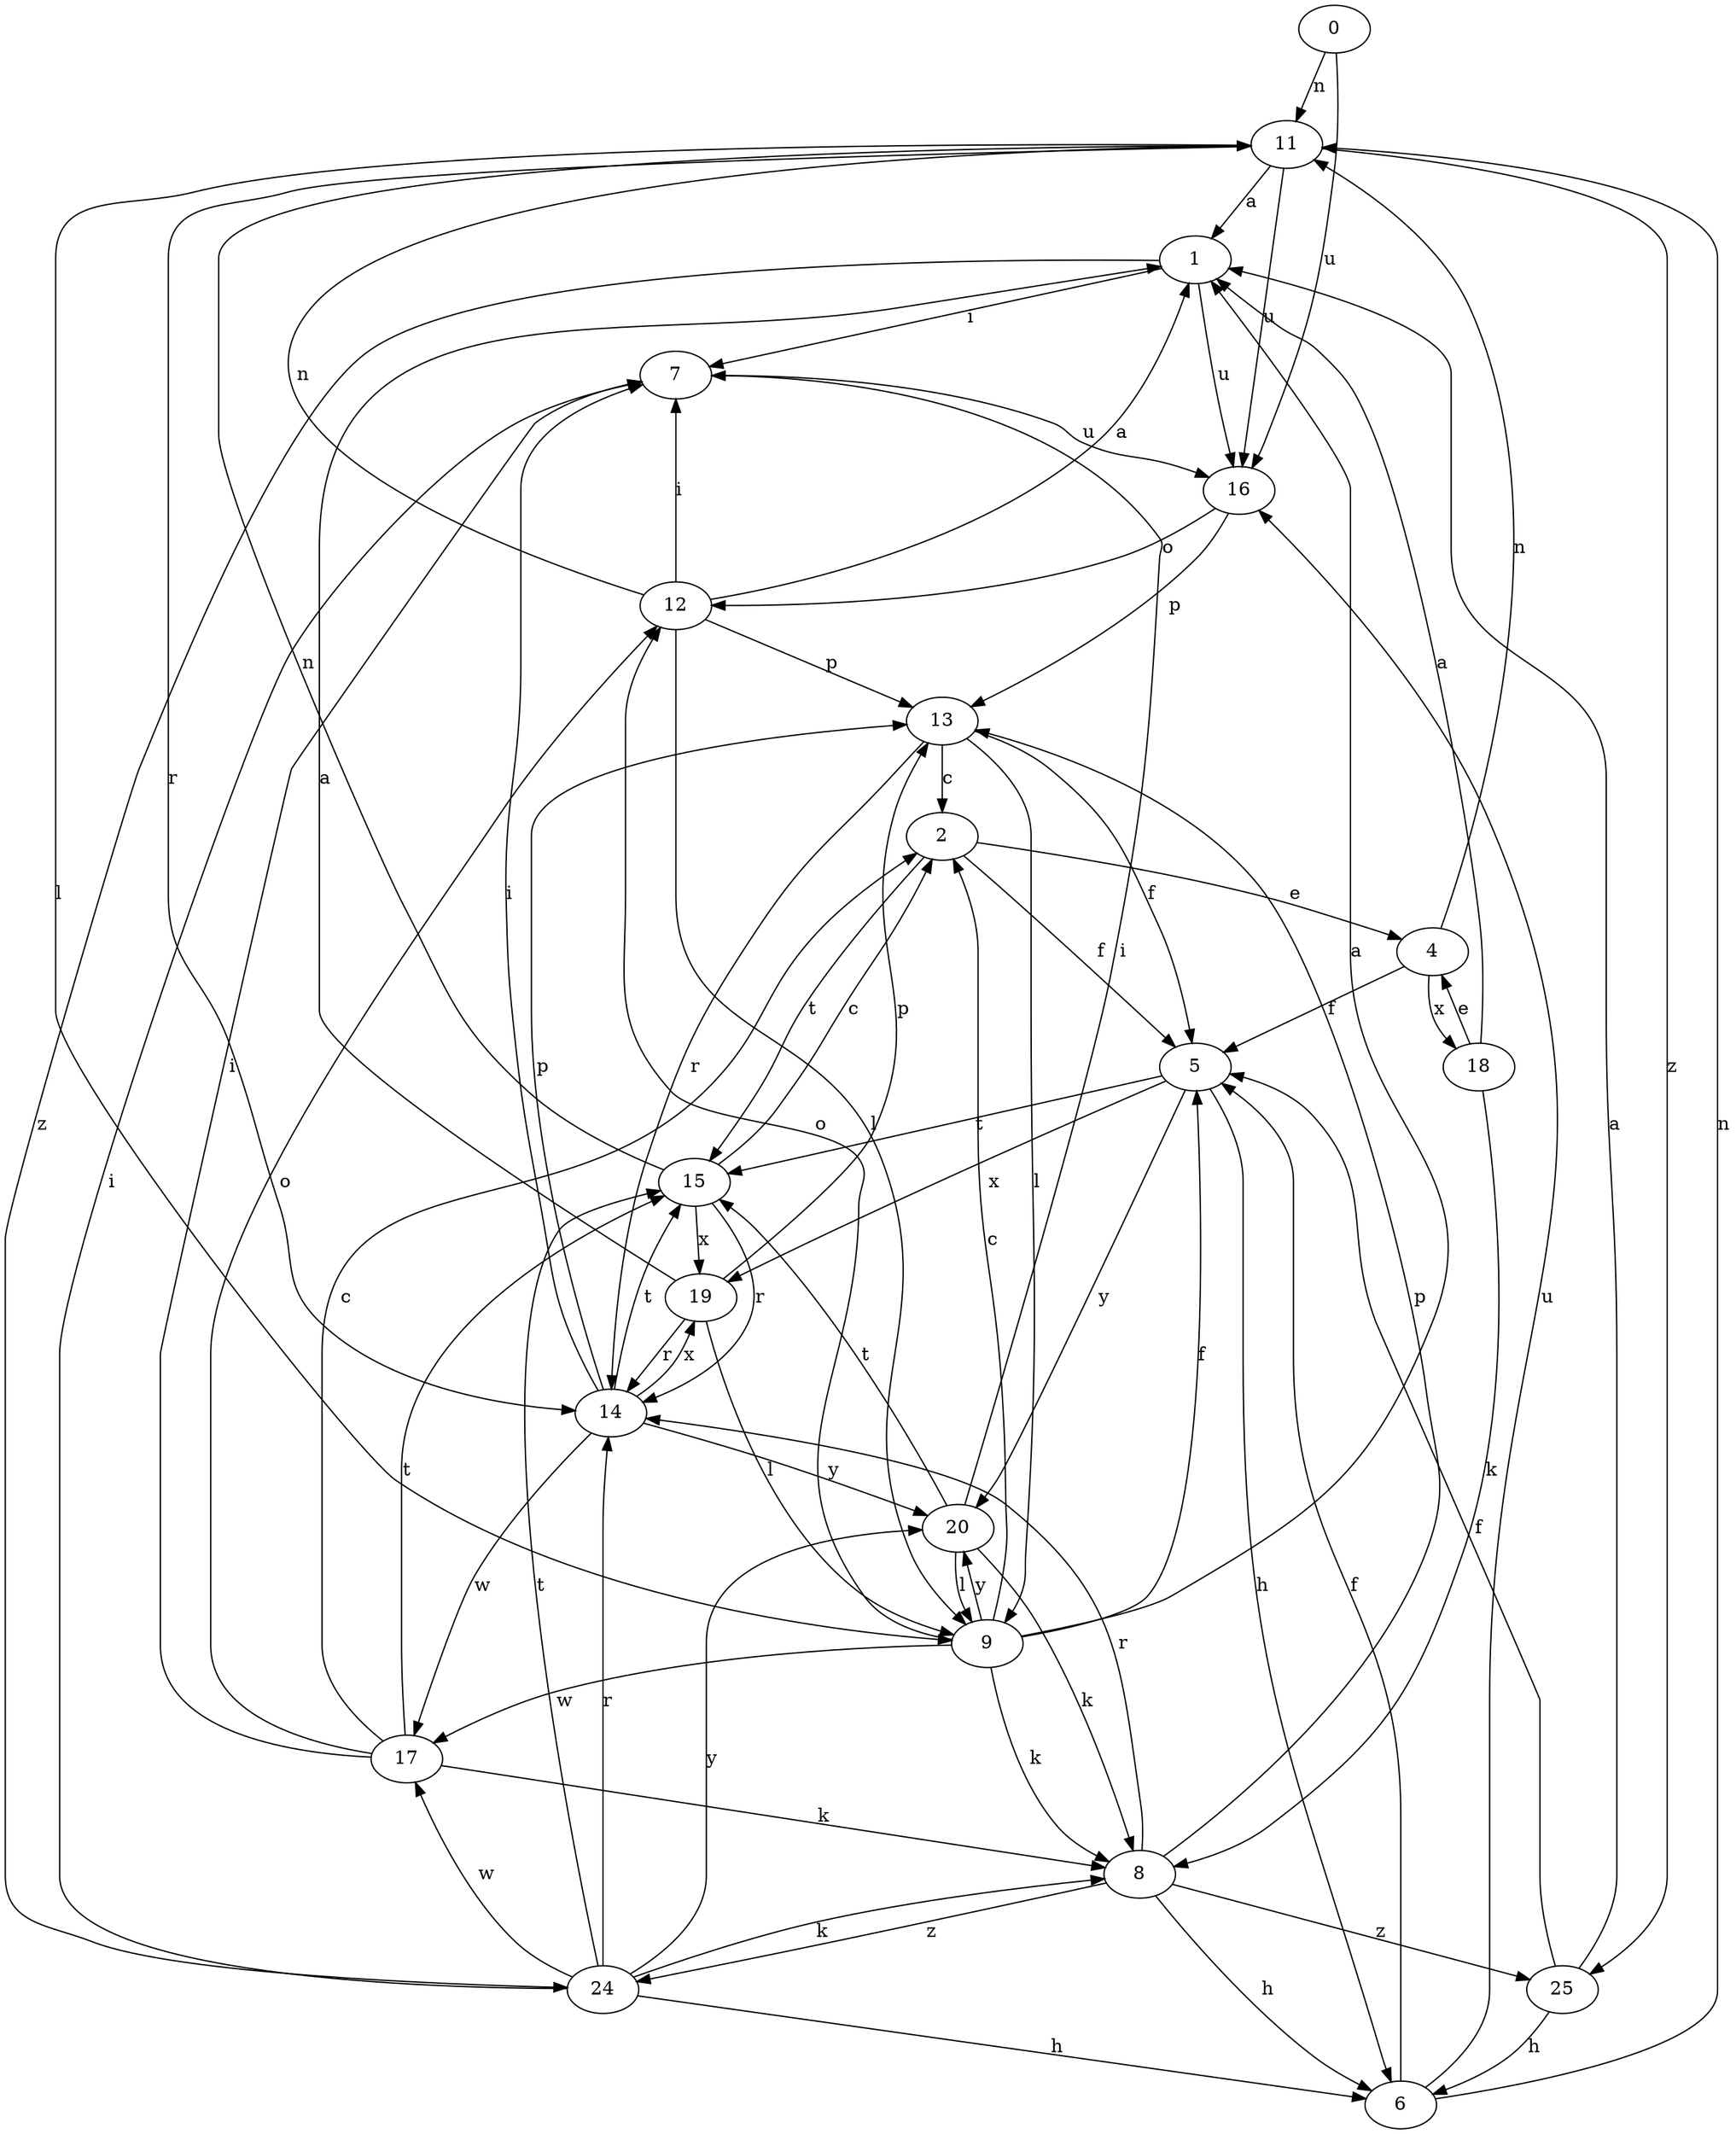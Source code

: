strict digraph  {
0;
1;
2;
4;
5;
6;
7;
8;
9;
11;
12;
13;
14;
15;
16;
17;
18;
19;
20;
24;
25;
0 -> 11  [label=n];
0 -> 16  [label=u];
1 -> 7  [label=i];
1 -> 16  [label=u];
1 -> 24  [label=z];
2 -> 4  [label=e];
2 -> 5  [label=f];
2 -> 15  [label=t];
4 -> 5  [label=f];
4 -> 11  [label=n];
4 -> 18  [label=x];
5 -> 6  [label=h];
5 -> 15  [label=t];
5 -> 19  [label=x];
5 -> 20  [label=y];
6 -> 5  [label=f];
6 -> 11  [label=n];
6 -> 16  [label=u];
7 -> 16  [label=u];
8 -> 6  [label=h];
8 -> 13  [label=p];
8 -> 14  [label=r];
8 -> 24  [label=z];
8 -> 25  [label=z];
9 -> 1  [label=a];
9 -> 2  [label=c];
9 -> 5  [label=f];
9 -> 8  [label=k];
9 -> 12  [label=o];
9 -> 17  [label=w];
9 -> 20  [label=y];
11 -> 1  [label=a];
11 -> 9  [label=l];
11 -> 14  [label=r];
11 -> 16  [label=u];
11 -> 25  [label=z];
12 -> 1  [label=a];
12 -> 7  [label=i];
12 -> 9  [label=l];
12 -> 11  [label=n];
12 -> 13  [label=p];
13 -> 2  [label=c];
13 -> 5  [label=f];
13 -> 9  [label=l];
13 -> 14  [label=r];
14 -> 7  [label=i];
14 -> 13  [label=p];
14 -> 15  [label=t];
14 -> 17  [label=w];
14 -> 19  [label=x];
14 -> 20  [label=y];
15 -> 2  [label=c];
15 -> 11  [label=n];
15 -> 14  [label=r];
15 -> 19  [label=x];
16 -> 12  [label=o];
16 -> 13  [label=p];
17 -> 2  [label=c];
17 -> 7  [label=i];
17 -> 8  [label=k];
17 -> 12  [label=o];
17 -> 15  [label=t];
18 -> 1  [label=a];
18 -> 4  [label=e];
18 -> 8  [label=k];
19 -> 1  [label=a];
19 -> 9  [label=l];
19 -> 13  [label=p];
19 -> 14  [label=r];
20 -> 7  [label=i];
20 -> 8  [label=k];
20 -> 9  [label=l];
20 -> 15  [label=t];
24 -> 6  [label=h];
24 -> 7  [label=i];
24 -> 8  [label=k];
24 -> 14  [label=r];
24 -> 15  [label=t];
24 -> 17  [label=w];
24 -> 20  [label=y];
25 -> 1  [label=a];
25 -> 5  [label=f];
25 -> 6  [label=h];
}
